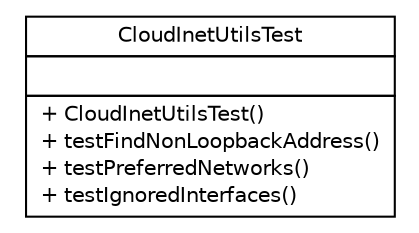 #!/usr/local/bin/dot
#
# Class diagram 
# Generated by UMLGraph version R5_6-24-gf6e263 (http://www.umlgraph.org/)
#

digraph G {
	edge [fontname="Helvetica",fontsize=10,labelfontname="Helvetica",labelfontsize=10];
	node [fontname="Helvetica",fontsize=10,shape=plaintext];
	nodesep=0.25;
	ranksep=0.5;
	// cn.home1.cloud.CloudInetUtilsTest
	c0 [label=<<table title="cn.home1.cloud.CloudInetUtilsTest" border="0" cellborder="1" cellspacing="0" cellpadding="2" port="p" href="./CloudInetUtilsTest.html">
		<tr><td><table border="0" cellspacing="0" cellpadding="1">
<tr><td align="center" balign="center"> CloudInetUtilsTest </td></tr>
		</table></td></tr>
		<tr><td><table border="0" cellspacing="0" cellpadding="1">
<tr><td align="left" balign="left">  </td></tr>
		</table></td></tr>
		<tr><td><table border="0" cellspacing="0" cellpadding="1">
<tr><td align="left" balign="left"> + CloudInetUtilsTest() </td></tr>
<tr><td align="left" balign="left"> + testFindNonLoopbackAddress() </td></tr>
<tr><td align="left" balign="left"> + testPreferredNetworks() </td></tr>
<tr><td align="left" balign="left"> + testIgnoredInterfaces() </td></tr>
		</table></td></tr>
		</table>>, URL="./CloudInetUtilsTest.html", fontname="Helvetica", fontcolor="black", fontsize=10.0];
}

